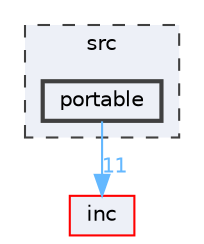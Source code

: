 digraph "src/portable"
{
 // LATEX_PDF_SIZE
  bgcolor="transparent";
  edge [fontname=Helvetica,fontsize=10,labelfontname=Helvetica,labelfontsize=10];
  node [fontname=Helvetica,fontsize=10,shape=box,height=0.2,width=0.4];
  compound=true
  subgraph clusterdir_68267d1309a1af8e8297ef4c3efbcdba {
    graph [ bgcolor="#edf0f7", pencolor="grey25", label="src", fontname=Helvetica,fontsize=10 style="filled,dashed", URL="dir_68267d1309a1af8e8297ef4c3efbcdba.html",tooltip=""]
  dir_de9a1e1f7ef4a42023236f339b639376 [label="portable", fillcolor="#edf0f7", color="grey25", style="filled,bold", URL="dir_de9a1e1f7ef4a42023236f339b639376.html",tooltip=""];
  }
  dir_bfccd401955b95cf8c75461437045ac0 [label="inc", fillcolor="#edf0f7", color="red", style="filled", URL="dir_bfccd401955b95cf8c75461437045ac0.html",tooltip=""];
  dir_de9a1e1f7ef4a42023236f339b639376->dir_bfccd401955b95cf8c75461437045ac0 [headlabel="11", labeldistance=1.5 headhref="dir_000009_000004.html" href="dir_000009_000004.html" color="steelblue1" fontcolor="steelblue1"];
}
